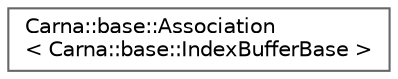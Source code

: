 digraph "Graphical Class Hierarchy"
{
 // LATEX_PDF_SIZE
  bgcolor="transparent";
  edge [fontname=Helvetica,fontsize=10,labelfontname=Helvetica,labelfontsize=10];
  node [fontname=Helvetica,fontsize=10,shape=box,height=0.2,width=0.4];
  rankdir="LR";
  Node0 [id="Node000000",label="Carna::base::Association\l\< Carna::base::IndexBufferBase \>",height=0.2,width=0.4,color="grey40", fillcolor="white", style="filled",URL="$classCarna_1_1base_1_1Association.html",tooltip=" "];
}
